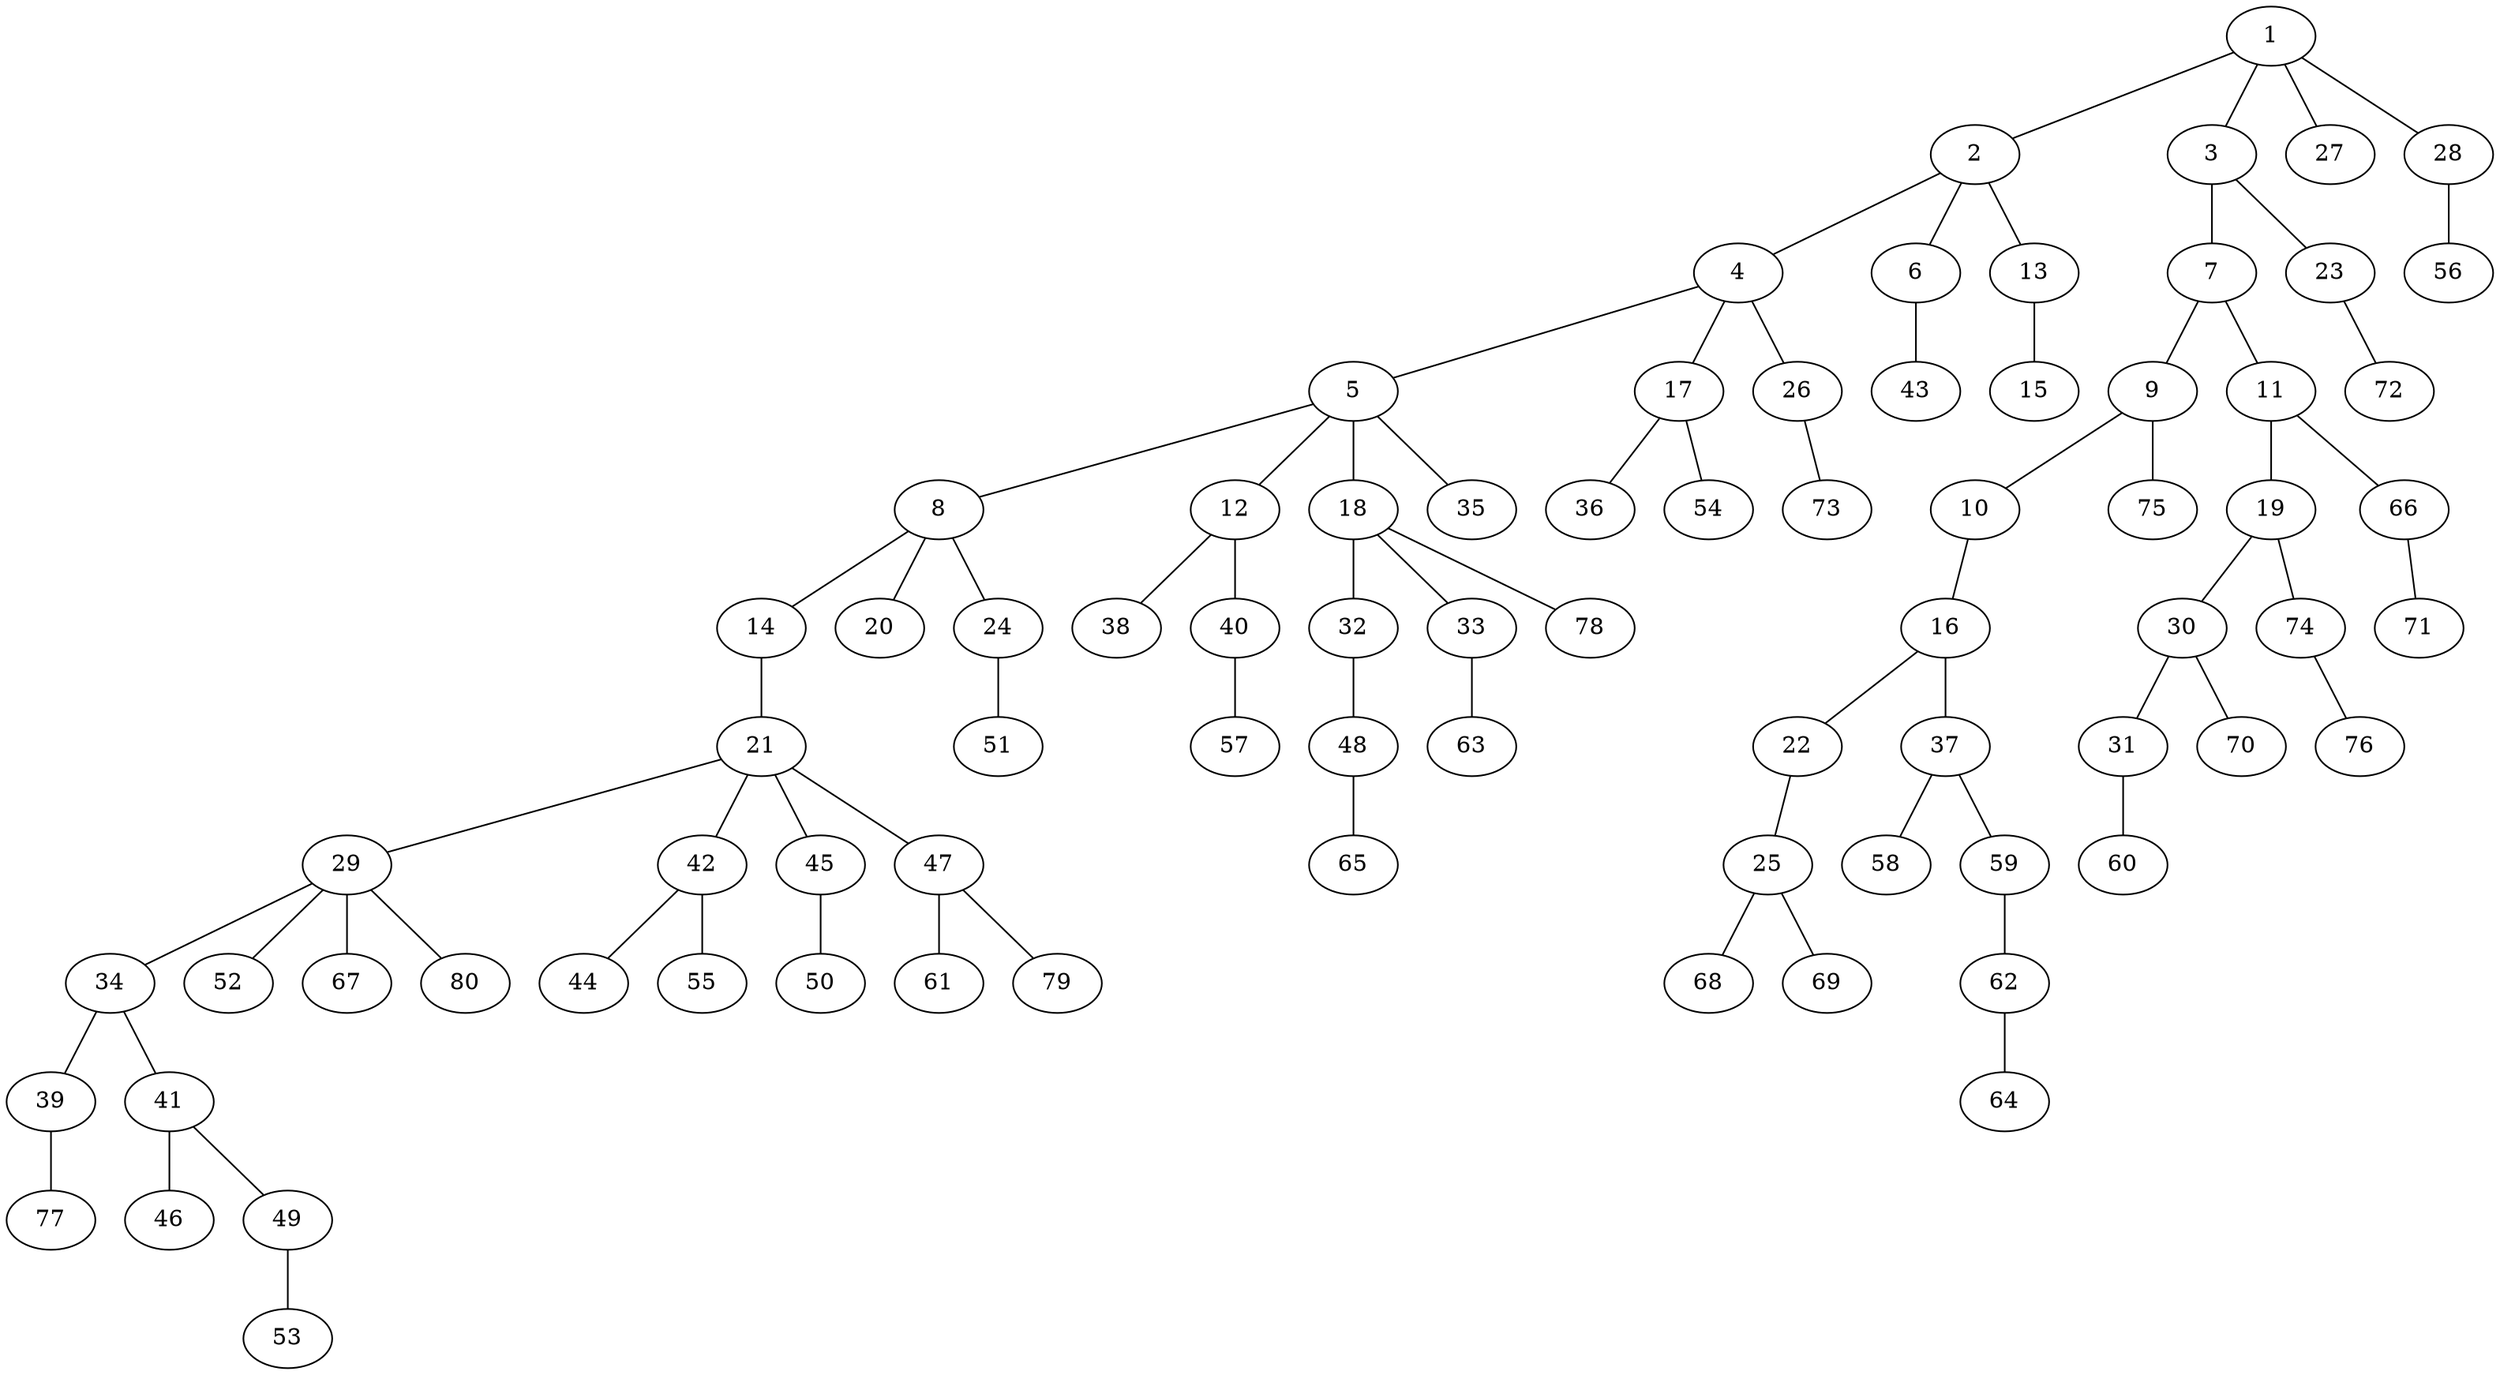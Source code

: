 graph graphname {1--2
1--3
1--27
1--28
2--4
2--6
2--13
3--7
3--23
4--5
4--17
4--26
5--8
5--12
5--18
5--35
6--43
7--9
7--11
8--14
8--20
8--24
9--10
9--75
10--16
11--19
11--66
12--38
12--40
13--15
14--21
16--22
16--37
17--36
17--54
18--32
18--33
18--78
19--30
19--74
21--29
21--42
21--45
21--47
22--25
23--72
24--51
25--68
25--69
26--73
28--56
29--34
29--52
29--67
29--80
30--31
30--70
31--60
32--48
33--63
34--39
34--41
37--58
37--59
39--77
40--57
41--46
41--49
42--44
42--55
45--50
47--61
47--79
48--65
49--53
59--62
62--64
66--71
74--76
}